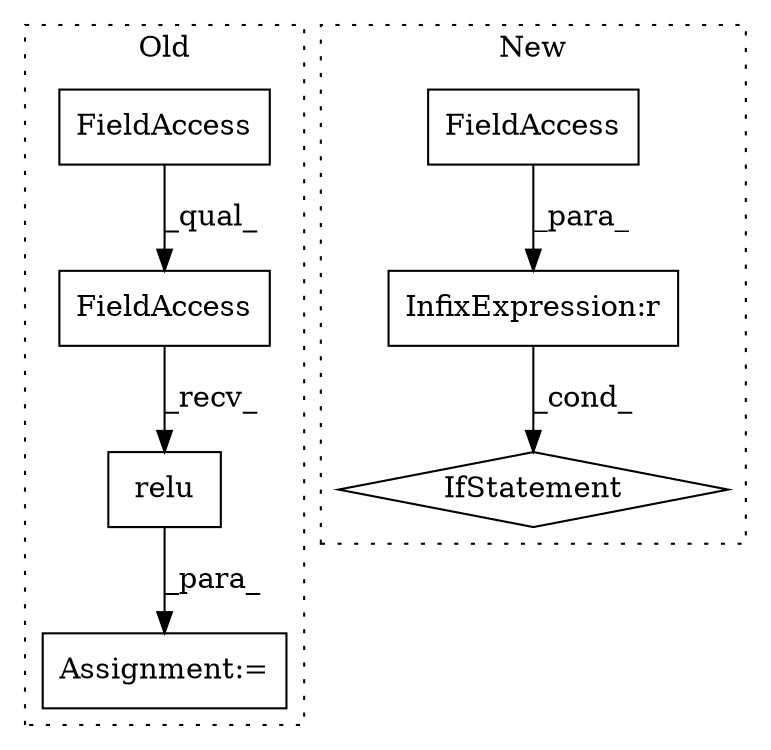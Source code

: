 digraph G {
subgraph cluster0 {
1 [label="relu" a="32" s="2910,2916" l="5,1" shape="box"];
3 [label="Assignment:=" a="7" s="2972" l="1" shape="box"];
4 [label="FieldAccess" a="22" s="2890" l="19" shape="box"];
5 [label="FieldAccess" a="22" s="2890" l="8" shape="box"];
label = "Old";
style="dotted";
}
subgraph cluster1 {
2 [label="IfStatement" a="25" s="2652,2673" l="4,2" shape="diamond"];
6 [label="InfixExpression:r" a="27" s="2665" l="4" shape="box"];
7 [label="FieldAccess" a="22" s="2656" l="9" shape="box"];
label = "New";
style="dotted";
}
1 -> 3 [label="_para_"];
4 -> 1 [label="_recv_"];
5 -> 4 [label="_qual_"];
6 -> 2 [label="_cond_"];
7 -> 6 [label="_para_"];
}